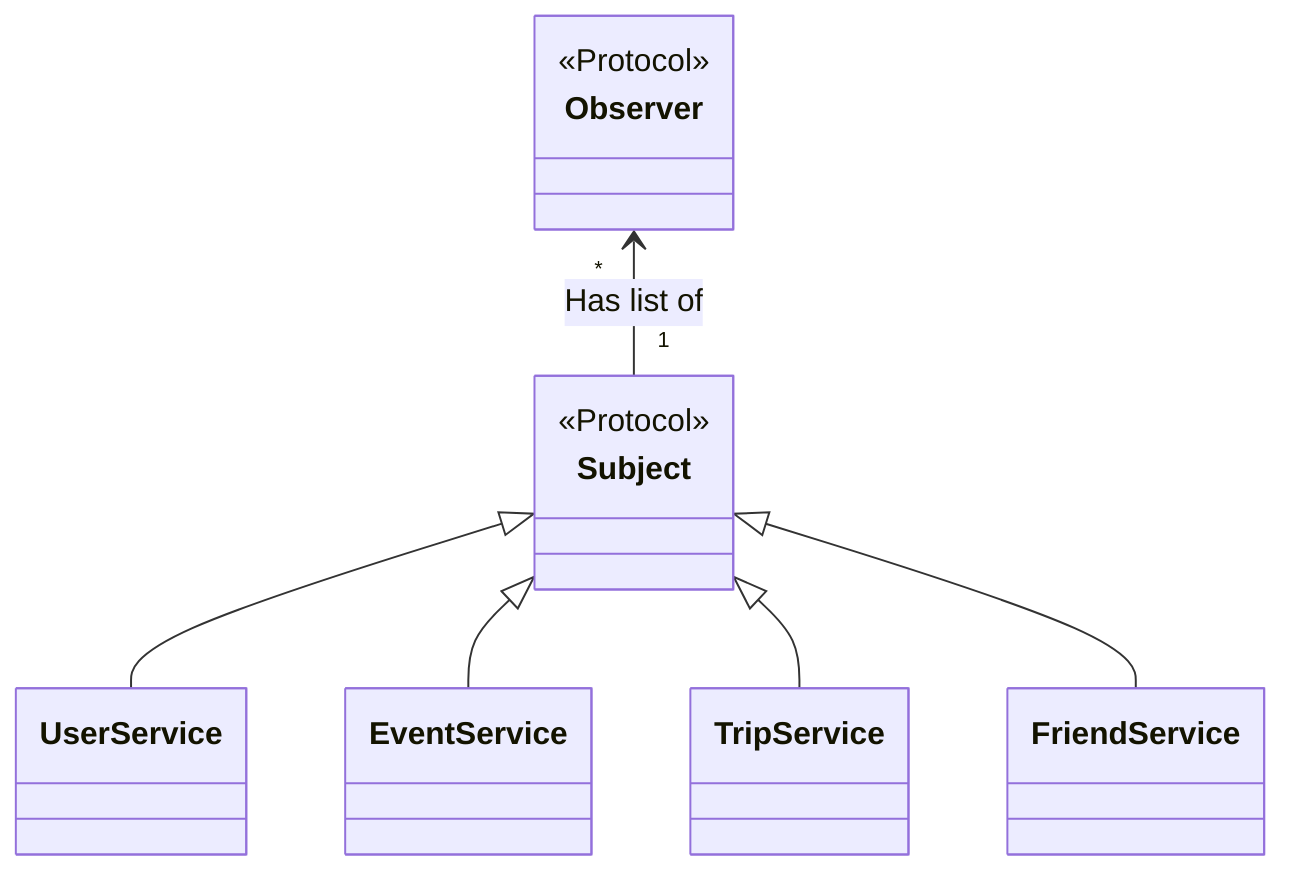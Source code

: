 classDiagram
    direction BT
    UserService --|> Subject
    EventService --|> Subject
    TripService --|> Subject
    FriendService --|> Subject

    Subject "1" --> "* "Observer: Has list of
    
   class Subject {
        <<Protocol>>
    }

    class Observer {
        <<Protocol>>
    }

    class UserService{
    }

    class EventService{
    }

    class TripService{
    }
    
    class FriendService{
    }